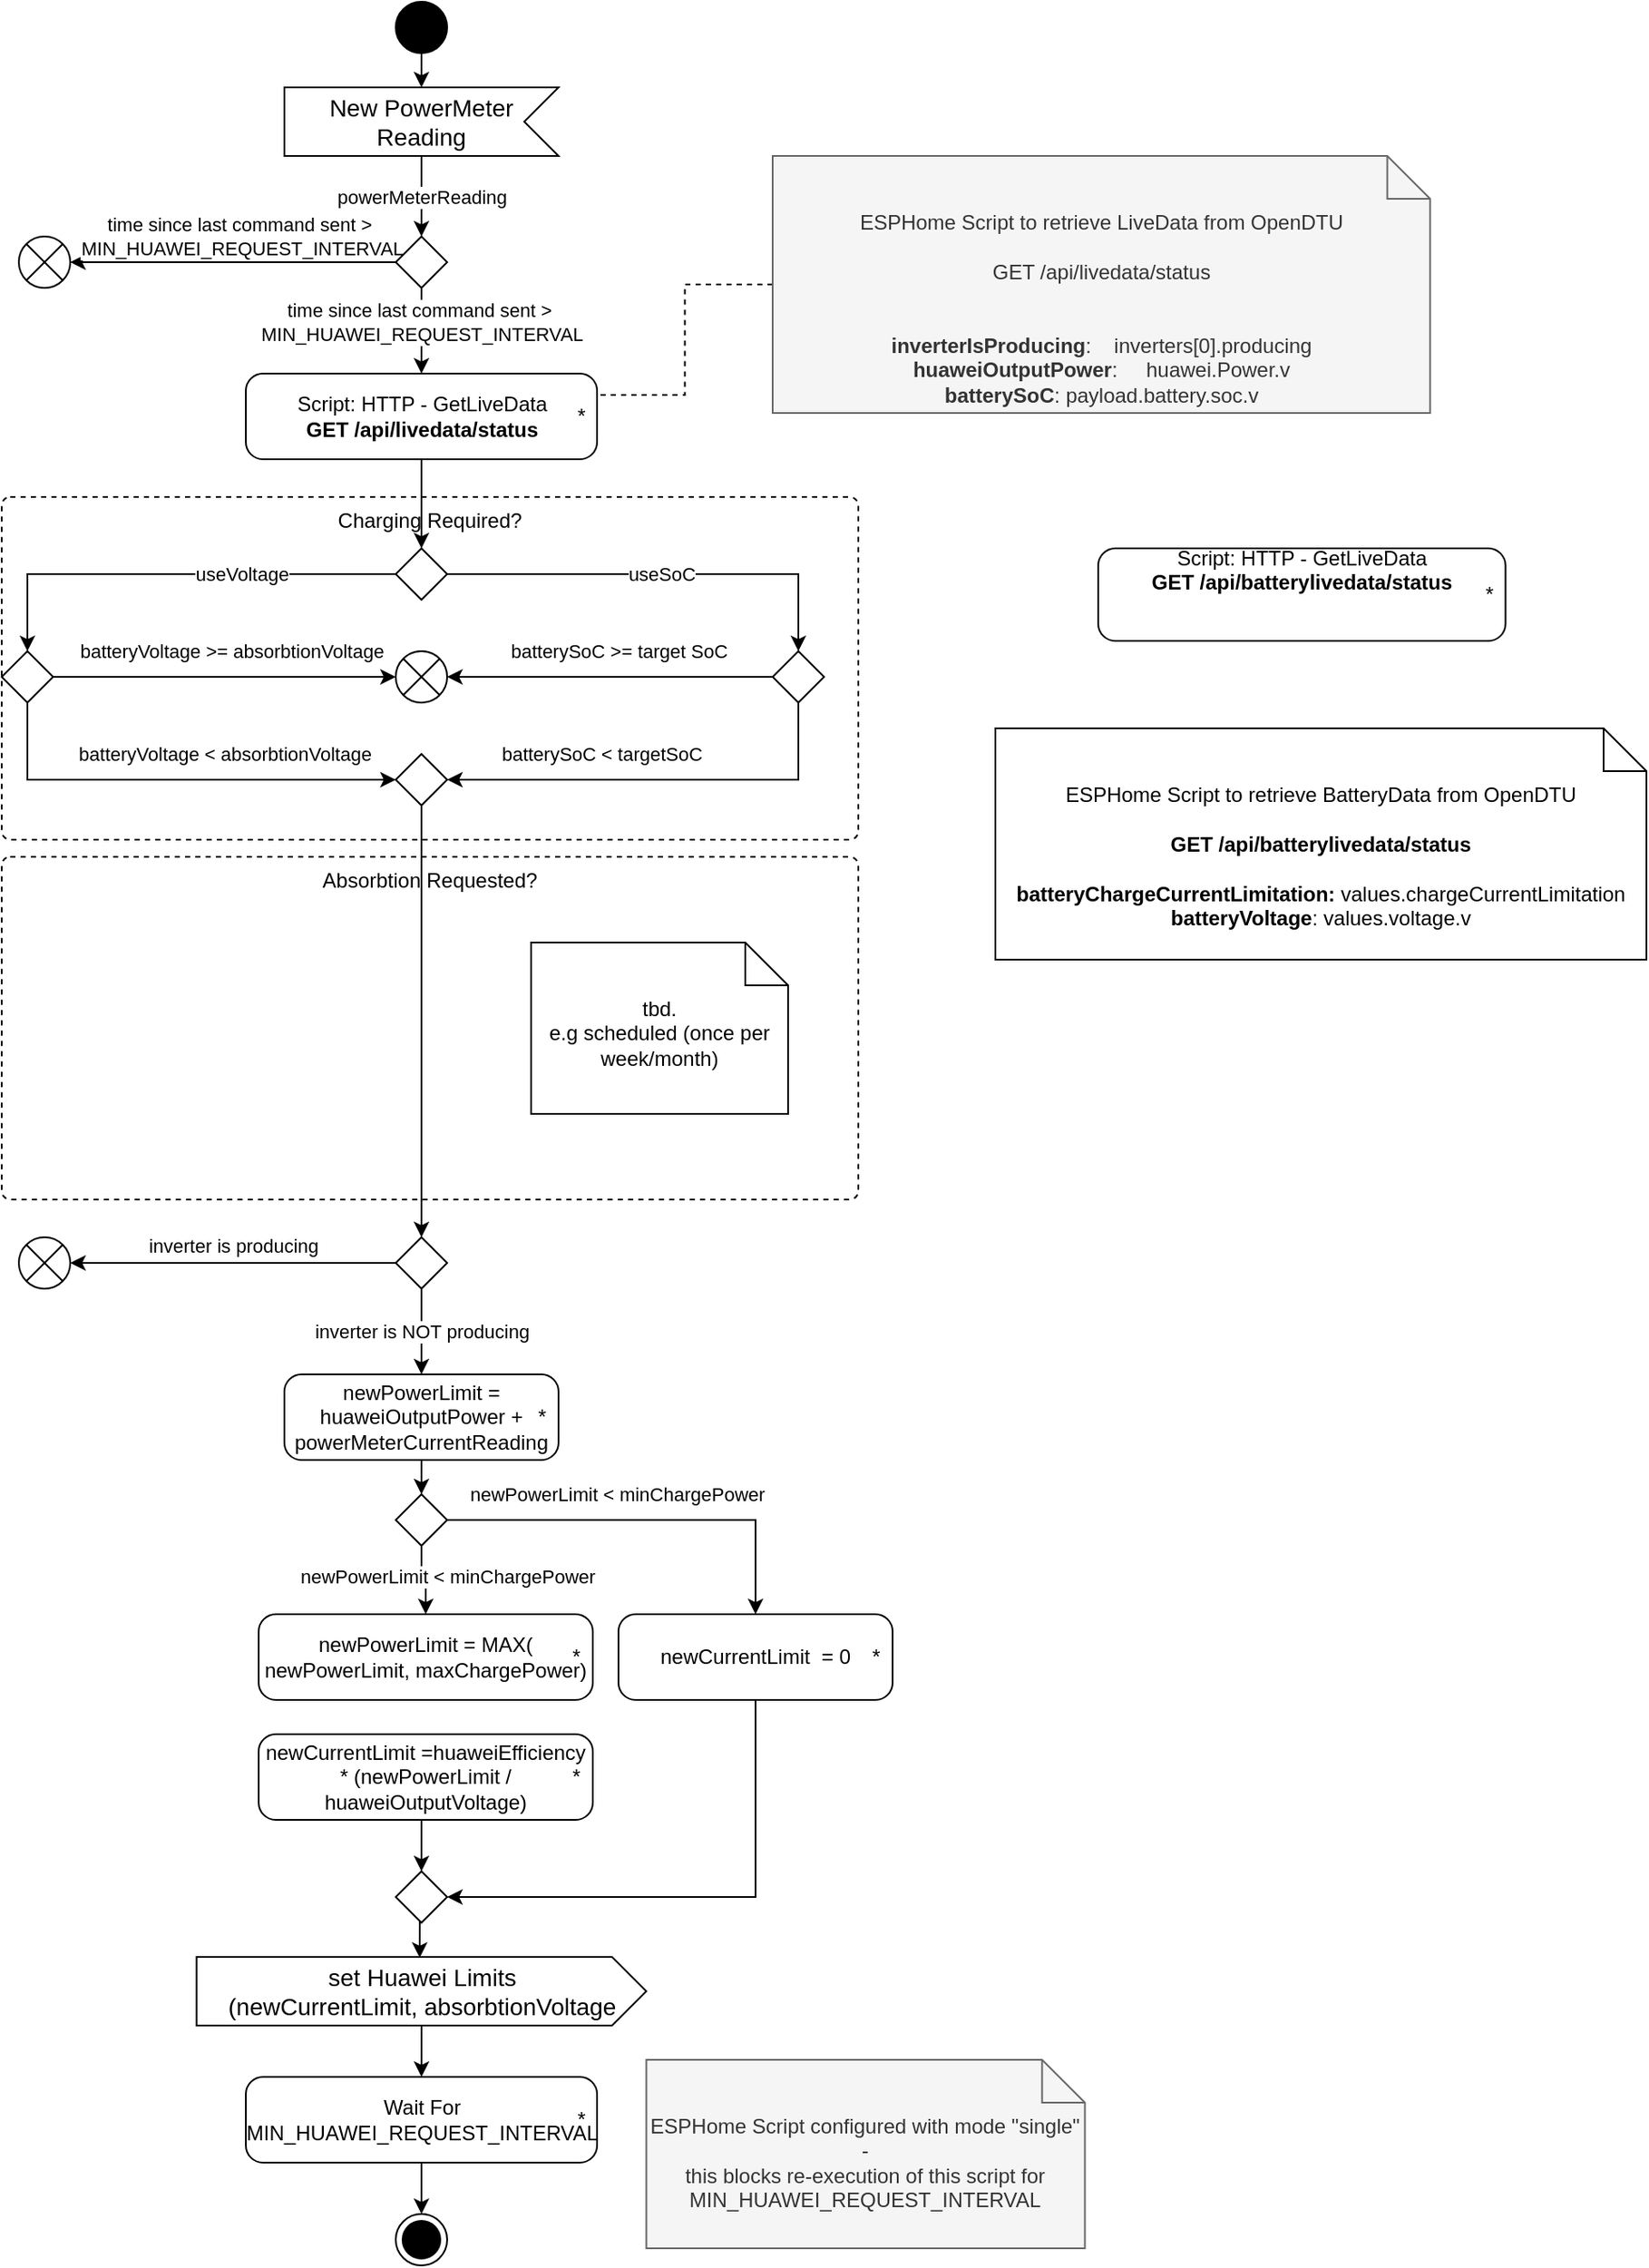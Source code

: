 <mxfile version="21.2.3" type="github">
  <diagram name="Seite-1" id="RnQn5qa8K4LxPab7MKX_">
    <mxGraphModel dx="1314" dy="717" grid="1" gridSize="10" guides="1" tooltips="1" connect="1" arrows="1" fold="1" page="1" pageScale="1" pageWidth="827" pageHeight="1169" math="0" shadow="0">
      <root>
        <mxCell id="0" />
        <mxCell id="1" parent="0" />
        <mxCell id="-vslxbHUs3JhE1hCQwjN-31" value="Absorbtion Requested?" style="html=1;align=center;verticalAlign=top;rounded=1;absoluteArcSize=1;arcSize=10;dashed=1;whiteSpace=wrap;" parent="1" vertex="1">
          <mxGeometry x="10" y="592" width="500" height="200" as="geometry" />
        </mxCell>
        <mxCell id="-vslxbHUs3JhE1hCQwjN-29" value="Charging Required?" style="html=1;align=center;verticalAlign=top;rounded=1;absoluteArcSize=1;arcSize=10;dashed=1;whiteSpace=wrap;" parent="1" vertex="1">
          <mxGeometry x="10" y="382" width="500" height="200" as="geometry" />
        </mxCell>
        <mxCell id="RYd9b7n3B8SkECeL92zZ-37" value="" style="edgeStyle=orthogonalEdgeStyle;rounded=0;orthogonalLoop=1;jettySize=auto;html=1;exitX=0.5;exitY=1;exitDx=0;exitDy=0;" edge="1" parent="1" source="RYd9b7n3B8SkECeL92zZ-31" target="RYd9b7n3B8SkECeL92zZ-34">
          <mxGeometry relative="1" as="geometry" />
        </mxCell>
        <mxCell id="RYd9b7n3B8SkECeL92zZ-39" style="edgeStyle=orthogonalEdgeStyle;rounded=0;orthogonalLoop=1;jettySize=auto;html=1;" edge="1" parent="1" source="-vslxbHUs3JhE1hCQwjN-1" target="RYd9b7n3B8SkECeL92zZ-31">
          <mxGeometry relative="1" as="geometry" />
        </mxCell>
        <mxCell id="-vslxbHUs3JhE1hCQwjN-1" value="&lt;div&gt;set Huawei Limits&lt;/div&gt;&lt;div&gt;(newCurrentLimit, absorbtionVoltage&lt;br&gt;&lt;/div&gt;" style="html=1;shape=mxgraph.infographic.ribbonSimple;notch1=0;notch2=20;align=center;verticalAlign=middle;fontSize=14;fontStyle=0;fillColor=#FFFFFF;whiteSpace=wrap;" parent="1" vertex="1">
          <mxGeometry x="123.75" y="1234" width="262.5" height="40" as="geometry" />
        </mxCell>
        <mxCell id="-vslxbHUs3JhE1hCQwjN-2" value="New PowerMeter Reading" style="html=1;shape=mxgraph.infographic.ribbonSimple;notch1=20;notch2=0;align=center;verticalAlign=middle;fontSize=14;fontStyle=0;flipH=1;fillColor=#FFFFFF;whiteSpace=wrap;" parent="1" vertex="1">
          <mxGeometry x="175" y="143" width="160" height="40" as="geometry" />
        </mxCell>
        <mxCell id="-vslxbHUs3JhE1hCQwjN-4" style="edgeStyle=orthogonalEdgeStyle;rounded=0;orthogonalLoop=1;jettySize=auto;html=1;exitX=0.5;exitY=1;exitDx=0;exitDy=0;entryX=0;entryY=0;entryDx=80;entryDy=0;entryPerimeter=0;" parent="1" source="-vslxbHUs3JhE1hCQwjN-3" target="-vslxbHUs3JhE1hCQwjN-2" edge="1">
          <mxGeometry relative="1" as="geometry" />
        </mxCell>
        <mxCell id="-vslxbHUs3JhE1hCQwjN-3" value="" style="ellipse;fillColor=strokeColor;html=1;" parent="1" vertex="1">
          <mxGeometry x="240" y="93" width="30" height="30" as="geometry" />
        </mxCell>
        <mxCell id="-vslxbHUs3JhE1hCQwjN-14" value="useSoC" style="edgeStyle=orthogonalEdgeStyle;rounded=0;orthogonalLoop=1;jettySize=auto;html=1;exitX=1;exitY=0.5;exitDx=0;exitDy=0;entryX=0.5;entryY=0;entryDx=0;entryDy=0;" parent="1" source="-vslxbHUs3JhE1hCQwjN-5" target="-vslxbHUs3JhE1hCQwjN-21" edge="1">
          <mxGeometry relative="1" as="geometry">
            <mxPoint x="330" y="452" as="targetPoint" />
          </mxGeometry>
        </mxCell>
        <mxCell id="-vslxbHUs3JhE1hCQwjN-5" value="" style="rhombus;" parent="1" vertex="1">
          <mxGeometry x="240" y="412" width="30" height="30" as="geometry" />
        </mxCell>
        <mxCell id="RYd9b7n3B8SkECeL92zZ-20" style="edgeStyle=orthogonalEdgeStyle;rounded=0;orthogonalLoop=1;jettySize=auto;html=1;exitX=0.5;exitY=1;exitDx=0;exitDy=0;entryX=0.5;entryY=0;entryDx=0;entryDy=0;" edge="1" parent="1" source="-vslxbHUs3JhE1hCQwjN-9" target="RYd9b7n3B8SkECeL92zZ-16">
          <mxGeometry relative="1" as="geometry" />
        </mxCell>
        <mxCell id="-vslxbHUs3JhE1hCQwjN-9" value="newPowerLimit = huaweiOutputPower + powerMeterCurrentReading" style="html=1;dashed=0;rounded=1;absoluteArcSize=1;arcSize=20;verticalAlign=middle;align=center;whiteSpace=wrap;" parent="1" vertex="1">
          <mxGeometry x="175" y="894" width="160" height="50" as="geometry" />
        </mxCell>
        <mxCell id="-vslxbHUs3JhE1hCQwjN-10" value="*" style="text;resizeWidth=0;resizeHeight=0;points=[];part=1;verticalAlign=middle;align=center;html=1;" parent="-vslxbHUs3JhE1hCQwjN-9" vertex="1">
          <mxGeometry x="1" y="0.5" width="20" height="20" relative="1" as="geometry">
            <mxPoint x="-20" y="-10" as="offset" />
          </mxGeometry>
        </mxCell>
        <mxCell id="-vslxbHUs3JhE1hCQwjN-15" value="batteryVoltage &amp;lt; absorbtionVoltage" style="edgeStyle=orthogonalEdgeStyle;rounded=0;orthogonalLoop=1;jettySize=auto;html=1;exitX=0.5;exitY=1;exitDx=0;exitDy=0;entryX=0;entryY=0.5;entryDx=0;entryDy=0;" parent="1" source="-vslxbHUs3JhE1hCQwjN-13" target="-vslxbHUs3JhE1hCQwjN-24" edge="1">
          <mxGeometry x="0.231" y="15" relative="1" as="geometry">
            <mxPoint x="255" y="622" as="targetPoint" />
            <mxPoint as="offset" />
          </mxGeometry>
        </mxCell>
        <mxCell id="-vslxbHUs3JhE1hCQwjN-19" style="edgeStyle=orthogonalEdgeStyle;rounded=0;orthogonalLoop=1;jettySize=auto;html=1;exitX=1;exitY=0.5;exitDx=0;exitDy=0;entryX=0;entryY=0.5;entryDx=0;entryDy=0;" parent="1" source="-vslxbHUs3JhE1hCQwjN-13" target="-vslxbHUs3JhE1hCQwjN-25" edge="1">
          <mxGeometry relative="1" as="geometry">
            <mxPoint x="10" y="592" as="targetPoint" />
          </mxGeometry>
        </mxCell>
        <mxCell id="-vslxbHUs3JhE1hCQwjN-20" value="batteryVoltage &amp;gt;= absorbtionVoltage" style="edgeLabel;html=1;align=center;verticalAlign=middle;resizable=0;points=[];" parent="-vslxbHUs3JhE1hCQwjN-19" vertex="1" connectable="0">
          <mxGeometry x="-0.316" y="-2" relative="1" as="geometry">
            <mxPoint x="35" y="-17" as="offset" />
          </mxGeometry>
        </mxCell>
        <mxCell id="-vslxbHUs3JhE1hCQwjN-13" value="" style="rhombus;" parent="1" vertex="1">
          <mxGeometry x="10" y="472" width="30" height="30" as="geometry" />
        </mxCell>
        <mxCell id="-vslxbHUs3JhE1hCQwjN-18" value="useVoltage" style="edgeStyle=orthogonalEdgeStyle;rounded=0;orthogonalLoop=1;jettySize=auto;html=1;exitX=0;exitY=0.5;exitDx=0;exitDy=0;entryX=0.5;entryY=0;entryDx=0;entryDy=0;" parent="1" source="-vslxbHUs3JhE1hCQwjN-5" target="-vslxbHUs3JhE1hCQwjN-13" edge="1">
          <mxGeometry x="-0.305" relative="1" as="geometry">
            <mxPoint x="40" y="472" as="targetPoint" />
            <mxPoint x="165" y="437" as="sourcePoint" />
            <mxPoint as="offset" />
          </mxGeometry>
        </mxCell>
        <mxCell id="-vslxbHUs3JhE1hCQwjN-21" value="" style="rhombus;" parent="1" vertex="1">
          <mxGeometry x="460" y="472" width="30" height="30" as="geometry" />
        </mxCell>
        <mxCell id="-vslxbHUs3JhE1hCQwjN-22" value="batterySoC &amp;lt; targetSoC" style="edgeStyle=orthogonalEdgeStyle;rounded=0;orthogonalLoop=1;jettySize=auto;html=1;exitX=0.5;exitY=1;exitDx=0;exitDy=0;entryX=1;entryY=0.5;entryDx=0;entryDy=0;" parent="1" source="-vslxbHUs3JhE1hCQwjN-21" target="-vslxbHUs3JhE1hCQwjN-24" edge="1">
          <mxGeometry x="0.28" y="-15" relative="1" as="geometry">
            <mxPoint x="254.66" y="787" as="targetPoint" />
            <mxPoint x="254.66" y="677" as="sourcePoint" />
            <mxPoint as="offset" />
          </mxGeometry>
        </mxCell>
        <mxCell id="RYd9b7n3B8SkECeL92zZ-8" style="edgeStyle=orthogonalEdgeStyle;rounded=0;orthogonalLoop=1;jettySize=auto;html=1;exitX=0.5;exitY=1;exitDx=0;exitDy=0;" edge="1" parent="1" source="-vslxbHUs3JhE1hCQwjN-24" target="RYd9b7n3B8SkECeL92zZ-2">
          <mxGeometry relative="1" as="geometry" />
        </mxCell>
        <mxCell id="-vslxbHUs3JhE1hCQwjN-24" value="" style="rhombus;" parent="1" vertex="1">
          <mxGeometry x="240" y="532" width="30" height="30" as="geometry" />
        </mxCell>
        <mxCell id="-vslxbHUs3JhE1hCQwjN-25" value="" style="shape=sumEllipse;perimeter=ellipsePerimeter;html=1;backgroundOutline=1;" parent="1" vertex="1">
          <mxGeometry x="240" y="472" width="30" height="30" as="geometry" />
        </mxCell>
        <mxCell id="-vslxbHUs3JhE1hCQwjN-26" style="edgeStyle=orthogonalEdgeStyle;rounded=0;orthogonalLoop=1;jettySize=auto;html=1;exitX=0;exitY=0.5;exitDx=0;exitDy=0;entryX=1;entryY=0.5;entryDx=0;entryDy=0;" parent="1" source="-vslxbHUs3JhE1hCQwjN-21" target="-vslxbHUs3JhE1hCQwjN-25" edge="1">
          <mxGeometry relative="1" as="geometry">
            <mxPoint x="330" y="612" as="targetPoint" />
            <mxPoint x="150" y="567" as="sourcePoint" />
          </mxGeometry>
        </mxCell>
        <mxCell id="-vslxbHUs3JhE1hCQwjN-27" value="batterySoC &amp;gt;= target SoC" style="edgeLabel;html=1;align=center;verticalAlign=middle;resizable=0;points=[];" parent="-vslxbHUs3JhE1hCQwjN-26" vertex="1" connectable="0">
          <mxGeometry x="-0.316" y="-2" relative="1" as="geometry">
            <mxPoint x="-25" y="-13" as="offset" />
          </mxGeometry>
        </mxCell>
        <mxCell id="RYd9b7n3B8SkECeL92zZ-5" value="inverter is producing" style="edgeStyle=orthogonalEdgeStyle;rounded=0;orthogonalLoop=1;jettySize=auto;html=1;exitX=0;exitY=0.5;exitDx=0;exitDy=0;entryX=1;entryY=0.5;entryDx=0;entryDy=0;" edge="1" parent="1" source="RYd9b7n3B8SkECeL92zZ-2" target="RYd9b7n3B8SkECeL92zZ-6">
          <mxGeometry y="-10" relative="1" as="geometry">
            <mxPoint x="190" y="854" as="targetPoint" />
            <mxPoint as="offset" />
          </mxGeometry>
        </mxCell>
        <mxCell id="RYd9b7n3B8SkECeL92zZ-2" value="" style="rhombus;" vertex="1" parent="1">
          <mxGeometry x="240" y="814" width="30" height="30" as="geometry" />
        </mxCell>
        <mxCell id="RYd9b7n3B8SkECeL92zZ-6" value="" style="shape=sumEllipse;perimeter=ellipsePerimeter;html=1;backgroundOutline=1;" vertex="1" parent="1">
          <mxGeometry x="20" y="814" width="30" height="30" as="geometry" />
        </mxCell>
        <mxCell id="RYd9b7n3B8SkECeL92zZ-7" value="&lt;div&gt;tbd.&lt;/div&gt;&lt;div&gt;e.g scheduled (once per week/month)&lt;br&gt;&lt;/div&gt;" style="shape=note2;boundedLbl=1;whiteSpace=wrap;html=1;size=25;verticalAlign=top;align=center;" vertex="1" parent="1">
          <mxGeometry x="319" y="642" width="150" height="100" as="geometry" />
        </mxCell>
        <mxCell id="RYd9b7n3B8SkECeL92zZ-9" value="inverter is NOT producing" style="edgeStyle=orthogonalEdgeStyle;rounded=0;orthogonalLoop=1;jettySize=auto;html=1;exitX=0.5;exitY=1;exitDx=0;exitDy=0;" edge="1" parent="1" source="RYd9b7n3B8SkECeL92zZ-2">
          <mxGeometry x="-0.009" relative="1" as="geometry">
            <mxPoint x="255" y="894" as="targetPoint" />
            <mxPoint x="250" y="839" as="sourcePoint" />
            <mxPoint as="offset" />
          </mxGeometry>
        </mxCell>
        <mxCell id="RYd9b7n3B8SkECeL92zZ-11" value="time since last command sent &amp;gt;&amp;nbsp; &lt;br&gt;MIN_HUAWEI_REQUEST_INTERVAL" style="edgeStyle=orthogonalEdgeStyle;rounded=0;orthogonalLoop=1;jettySize=auto;html=1;exitX=0.5;exitY=1;exitDx=0;exitDy=0;entryX=0.5;entryY=0;entryDx=0;entryDy=0;" edge="1" parent="1" source="RYd9b7n3B8SkECeL92zZ-10" target="RYd9b7n3B8SkECeL92zZ-40">
          <mxGeometry x="-0.2" relative="1" as="geometry">
            <mxPoint x="720" y="500" as="targetPoint" />
            <mxPoint x="780" y="460" as="sourcePoint" />
            <mxPoint as="offset" />
          </mxGeometry>
        </mxCell>
        <mxCell id="RYd9b7n3B8SkECeL92zZ-12" value="time since last command sent &amp;gt;&amp;nbsp; &lt;br&gt;MIN_HUAWEI_REQUEST_INTERVAL" style="edgeStyle=orthogonalEdgeStyle;rounded=0;orthogonalLoop=1;jettySize=auto;html=1;entryX=1;entryY=0.5;entryDx=0;entryDy=0;exitX=0;exitY=0.5;exitDx=0;exitDy=0;" edge="1" parent="1" source="RYd9b7n3B8SkECeL92zZ-10" target="RYd9b7n3B8SkECeL92zZ-14">
          <mxGeometry x="-0.05" y="-15" relative="1" as="geometry">
            <mxPoint x="90" y="240" as="targetPoint" />
            <mxPoint x="160" y="210" as="sourcePoint" />
            <mxPoint as="offset" />
          </mxGeometry>
        </mxCell>
        <mxCell id="RYd9b7n3B8SkECeL92zZ-13" value="powerMeterReading" style="edgeStyle=orthogonalEdgeStyle;rounded=0;orthogonalLoop=1;jettySize=auto;html=1;exitX=0;exitY=0;exitDx=80;exitDy=40;exitPerimeter=0;entryX=0.5;entryY=0;entryDx=0;entryDy=0;" edge="1" parent="1" source="-vslxbHUs3JhE1hCQwjN-2" target="RYd9b7n3B8SkECeL92zZ-10">
          <mxGeometry relative="1" as="geometry">
            <mxPoint x="255" y="200" as="sourcePoint" />
            <mxPoint x="255" y="334" as="targetPoint" />
          </mxGeometry>
        </mxCell>
        <mxCell id="RYd9b7n3B8SkECeL92zZ-10" value="" style="rhombus;" vertex="1" parent="1">
          <mxGeometry x="240" y="230" width="30" height="30" as="geometry" />
        </mxCell>
        <mxCell id="RYd9b7n3B8SkECeL92zZ-14" value="" style="shape=sumEllipse;perimeter=ellipsePerimeter;html=1;backgroundOutline=1;" vertex="1" parent="1">
          <mxGeometry x="20" y="230" width="30" height="30" as="geometry" />
        </mxCell>
        <mxCell id="RYd9b7n3B8SkECeL92zZ-16" value="" style="rhombus;" vertex="1" parent="1">
          <mxGeometry x="240" y="964" width="30" height="30" as="geometry" />
        </mxCell>
        <mxCell id="RYd9b7n3B8SkECeL92zZ-17" value="newPowerLimit &amp;lt; minChargePower" style="edgeStyle=orthogonalEdgeStyle;rounded=0;orthogonalLoop=1;jettySize=auto;html=1;exitX=1;exitY=0.5;exitDx=0;exitDy=0;entryX=0.5;entryY=0;entryDx=0;entryDy=0;" edge="1" parent="1" source="RYd9b7n3B8SkECeL92zZ-16" target="RYd9b7n3B8SkECeL92zZ-18">
          <mxGeometry x="-0.158" y="15" relative="1" as="geometry">
            <mxPoint x="530" y="1074" as="targetPoint" />
            <mxPoint x="760" y="1004" as="sourcePoint" />
            <mxPoint as="offset" />
          </mxGeometry>
        </mxCell>
        <mxCell id="RYd9b7n3B8SkECeL92zZ-29" style="edgeStyle=orthogonalEdgeStyle;rounded=0;orthogonalLoop=1;jettySize=auto;html=1;exitX=0.5;exitY=1;exitDx=0;exitDy=0;entryX=1;entryY=0.5;entryDx=0;entryDy=0;" edge="1" parent="1" source="RYd9b7n3B8SkECeL92zZ-18" target="RYd9b7n3B8SkECeL92zZ-27">
          <mxGeometry relative="1" as="geometry" />
        </mxCell>
        <mxCell id="RYd9b7n3B8SkECeL92zZ-18" value="newCurrentLimit&amp;nbsp; = 0" style="html=1;dashed=0;rounded=1;absoluteArcSize=1;arcSize=20;verticalAlign=middle;align=center;whiteSpace=wrap;" vertex="1" parent="1">
          <mxGeometry x="370" y="1034" width="160" height="50" as="geometry" />
        </mxCell>
        <mxCell id="RYd9b7n3B8SkECeL92zZ-19" value="*" style="text;resizeWidth=0;resizeHeight=0;points=[];part=1;verticalAlign=middle;align=center;html=1;" vertex="1" parent="RYd9b7n3B8SkECeL92zZ-18">
          <mxGeometry x="1" y="0.5" width="20" height="20" relative="1" as="geometry">
            <mxPoint x="-20" y="-10" as="offset" />
          </mxGeometry>
        </mxCell>
        <mxCell id="RYd9b7n3B8SkECeL92zZ-21" value="newPowerLimit = MAX( newPowerLimit, maxChargePower)" style="html=1;dashed=0;rounded=1;absoluteArcSize=1;arcSize=20;verticalAlign=middle;align=center;whiteSpace=wrap;" vertex="1" parent="1">
          <mxGeometry x="160" y="1034" width="195" height="50" as="geometry" />
        </mxCell>
        <mxCell id="RYd9b7n3B8SkECeL92zZ-22" value="*" style="text;resizeWidth=0;resizeHeight=0;points=[];part=1;verticalAlign=middle;align=center;html=1;" vertex="1" parent="RYd9b7n3B8SkECeL92zZ-21">
          <mxGeometry x="1" y="0.5" width="20" height="20" relative="1" as="geometry">
            <mxPoint x="-20" y="-10" as="offset" />
          </mxGeometry>
        </mxCell>
        <mxCell id="RYd9b7n3B8SkECeL92zZ-24" value="newPowerLimit &amp;lt; minChargePower" style="edgeStyle=orthogonalEdgeStyle;rounded=0;orthogonalLoop=1;jettySize=auto;html=1;exitX=0.5;exitY=1;exitDx=0;exitDy=0;" edge="1" parent="1" source="RYd9b7n3B8SkECeL92zZ-16" target="RYd9b7n3B8SkECeL92zZ-21">
          <mxGeometry x="-0.158" y="15" relative="1" as="geometry">
            <mxPoint x="530" y="1024" as="targetPoint" />
            <mxPoint x="280" y="989" as="sourcePoint" />
            <mxPoint as="offset" />
          </mxGeometry>
        </mxCell>
        <mxCell id="RYd9b7n3B8SkECeL92zZ-28" style="edgeStyle=orthogonalEdgeStyle;rounded=0;orthogonalLoop=1;jettySize=auto;html=1;exitX=0.5;exitY=1;exitDx=0;exitDy=0;entryX=0.5;entryY=0;entryDx=0;entryDy=0;" edge="1" parent="1" source="RYd9b7n3B8SkECeL92zZ-25" target="RYd9b7n3B8SkECeL92zZ-27">
          <mxGeometry relative="1" as="geometry" />
        </mxCell>
        <mxCell id="RYd9b7n3B8SkECeL92zZ-25" value="newCurrentLimit =huaweiEfficiency * (newPowerLimit / huaweiOutputVoltage)" style="html=1;dashed=0;rounded=1;absoluteArcSize=1;arcSize=20;verticalAlign=middle;align=center;whiteSpace=wrap;" vertex="1" parent="1">
          <mxGeometry x="160" y="1104" width="195" height="50" as="geometry" />
        </mxCell>
        <mxCell id="RYd9b7n3B8SkECeL92zZ-26" value="*" style="text;resizeWidth=0;resizeHeight=0;points=[];part=1;verticalAlign=middle;align=center;html=1;" vertex="1" parent="RYd9b7n3B8SkECeL92zZ-25">
          <mxGeometry x="1" y="0.5" width="20" height="20" relative="1" as="geometry">
            <mxPoint x="-20" y="-10" as="offset" />
          </mxGeometry>
        </mxCell>
        <mxCell id="RYd9b7n3B8SkECeL92zZ-30" style="edgeStyle=orthogonalEdgeStyle;rounded=0;orthogonalLoop=1;jettySize=auto;html=1;exitX=0.5;exitY=1;exitDx=0;exitDy=0;entryX=0.496;entryY=0.011;entryDx=0;entryDy=0;entryPerimeter=0;" edge="1" parent="1" source="RYd9b7n3B8SkECeL92zZ-27" target="-vslxbHUs3JhE1hCQwjN-1">
          <mxGeometry relative="1" as="geometry" />
        </mxCell>
        <mxCell id="RYd9b7n3B8SkECeL92zZ-27" value="" style="rhombus;" vertex="1" parent="1">
          <mxGeometry x="240" y="1184" width="30" height="30" as="geometry" />
        </mxCell>
        <mxCell id="RYd9b7n3B8SkECeL92zZ-31" value="Wait For MIN_HUAWEI_REQUEST_INTERVAL " style="html=1;dashed=0;rounded=1;absoluteArcSize=1;arcSize=20;verticalAlign=middle;align=center;whiteSpace=wrap;" vertex="1" parent="1">
          <mxGeometry x="152.5" y="1304" width="205" height="50" as="geometry" />
        </mxCell>
        <mxCell id="RYd9b7n3B8SkECeL92zZ-32" value="*" style="text;resizeWidth=0;resizeHeight=0;points=[];part=1;verticalAlign=middle;align=center;html=1;" vertex="1" parent="RYd9b7n3B8SkECeL92zZ-31">
          <mxGeometry x="1" y="0.5" width="20" height="20" relative="1" as="geometry">
            <mxPoint x="-20" y="-10" as="offset" />
          </mxGeometry>
        </mxCell>
        <mxCell id="RYd9b7n3B8SkECeL92zZ-34" value="" style="ellipse;html=1;shape=endState;fillColor=strokeColor;" vertex="1" parent="1">
          <mxGeometry x="240" y="1384" width="30" height="30" as="geometry" />
        </mxCell>
        <mxCell id="RYd9b7n3B8SkECeL92zZ-35" value="ESPHome Script configured with mode &quot;single&quot; - &lt;br&gt;this blocks re-execution of this script for MIN_HUAWEI_REQUEST_INTERVAL" style="shape=note2;boundedLbl=1;whiteSpace=wrap;html=1;size=25;verticalAlign=top;align=center;fillColor=#f5f5f5;fontColor=#333333;strokeColor=#666666;" vertex="1" parent="1">
          <mxGeometry x="386.25" y="1294" width="256" height="110" as="geometry" />
        </mxCell>
        <mxCell id="RYd9b7n3B8SkECeL92zZ-43" style="edgeStyle=orthogonalEdgeStyle;rounded=0;orthogonalLoop=1;jettySize=auto;html=1;exitX=0.5;exitY=1;exitDx=0;exitDy=0;entryX=0.5;entryY=0;entryDx=0;entryDy=0;" edge="1" parent="1" source="RYd9b7n3B8SkECeL92zZ-40" target="-vslxbHUs3JhE1hCQwjN-5">
          <mxGeometry relative="1" as="geometry" />
        </mxCell>
        <mxCell id="RYd9b7n3B8SkECeL92zZ-40" value="Script: HTTP - GetLiveData&lt;br&gt;&lt;b&gt;GET /api/livedata/status&lt;/b&gt;" style="html=1;dashed=0;rounded=1;absoluteArcSize=1;arcSize=20;verticalAlign=middle;align=center;whiteSpace=wrap;" vertex="1" parent="1">
          <mxGeometry x="152.5" y="310" width="205" height="50" as="geometry" />
        </mxCell>
        <mxCell id="RYd9b7n3B8SkECeL92zZ-41" value="*" style="text;resizeWidth=0;resizeHeight=0;points=[];part=1;verticalAlign=middle;align=center;html=1;" vertex="1" parent="RYd9b7n3B8SkECeL92zZ-40">
          <mxGeometry x="1" y="0.5" width="20" height="20" relative="1" as="geometry">
            <mxPoint x="-20" y="-10" as="offset" />
          </mxGeometry>
        </mxCell>
        <mxCell id="RYd9b7n3B8SkECeL92zZ-44" style="edgeStyle=orthogonalEdgeStyle;rounded=0;orthogonalLoop=1;jettySize=auto;html=1;dashed=1;endArrow=none;endFill=0;entryX=1;entryY=0.25;entryDx=0;entryDy=0;" edge="1" parent="1" source="RYd9b7n3B8SkECeL92zZ-42" target="RYd9b7n3B8SkECeL92zZ-40">
          <mxGeometry relative="1" as="geometry">
            <mxPoint x="430" y="320" as="targetPoint" />
          </mxGeometry>
        </mxCell>
        <mxCell id="RYd9b7n3B8SkECeL92zZ-42" value="&lt;div&gt;ESPHome Script to retrieve LiveData from OpenDTU &lt;/div&gt;&lt;br&gt;GET /api/livedata/status&lt;br&gt;&lt;div&gt;&lt;br&gt;&lt;/div&gt;&lt;div&gt;&lt;br&gt;&lt;/div&gt;&lt;b&gt;inverterIsProducing&lt;/b&gt;: &amp;nbsp;&amp;nbsp; inverters[0].producing &lt;br&gt;&lt;div&gt;&lt;b&gt;huaweiOutputPower&lt;/b&gt;:&amp;nbsp;&amp;nbsp;&amp;nbsp;&amp;nbsp; huawei.Power.v&lt;/div&gt;&lt;div&gt;&lt;b&gt;batterySoC&lt;/b&gt;: payload.battery.soc.v&lt;br&gt;&lt;/div&gt;" style="shape=note2;boundedLbl=1;whiteSpace=wrap;html=1;size=25;verticalAlign=top;align=center;fillColor=#f5f5f5;fontColor=#333333;strokeColor=#666666;" vertex="1" parent="1">
          <mxGeometry x="460" y="183" width="383.75" height="150" as="geometry" />
        </mxCell>
        <mxCell id="RYd9b7n3B8SkECeL92zZ-45" value="&lt;div&gt;Script: HTTP - GetLiveData&lt;/div&gt;&lt;div&gt;&lt;b&gt;&lt;span class=&quot;red-ui-debug-msg-payload&quot;&gt;GET /api/batterylivedata/status&lt;br&gt;&lt;/span&gt;&lt;/b&gt;&lt;/div&gt;&lt;br&gt;&lt;br&gt;" style="html=1;dashed=0;rounded=1;absoluteArcSize=1;arcSize=20;verticalAlign=middle;align=center;whiteSpace=wrap;" vertex="1" parent="1">
          <mxGeometry x="650" y="412" width="237.75" height="54" as="geometry" />
        </mxCell>
        <mxCell id="RYd9b7n3B8SkECeL92zZ-46" value="*" style="text;resizeWidth=0;resizeHeight=0;points=[];part=1;verticalAlign=middle;align=center;html=1;" vertex="1" parent="RYd9b7n3B8SkECeL92zZ-45">
          <mxGeometry x="1" y="0.5" width="20" height="20" relative="1" as="geometry">
            <mxPoint x="-20" y="-10" as="offset" />
          </mxGeometry>
        </mxCell>
        <mxCell id="RYd9b7n3B8SkECeL92zZ-47" value="&lt;div&gt;&lt;div&gt;ESPHome Script to retrieve BatteryData from OpenDTU&lt;/div&gt;&lt;div&gt;&lt;br&gt;&lt;/div&gt;&lt;b&gt;GET /api/batterylivedata/status&lt;br&gt;&lt;/b&gt;&lt;/div&gt;&lt;div&gt;&lt;b&gt;&lt;br&gt;&lt;/b&gt;&lt;/div&gt;&lt;div&gt;&lt;b&gt;batteryChargeCurrentLimitation:&lt;/b&gt; values.chargeCurrentLimitation&lt;/div&gt;&lt;div&gt;&lt;b&gt;batteryVoltage&lt;/b&gt;: values.voltage.v&lt;br&gt;&lt;/div&gt;&lt;div&gt;&lt;br&gt;&lt;/div&gt;&lt;div&gt;&lt;br&gt;&lt;/div&gt;" style="shape=note2;boundedLbl=1;whiteSpace=wrap;html=1;size=25;verticalAlign=top;align=center;" vertex="1" parent="1">
          <mxGeometry x="590" y="517" width="380" height="135" as="geometry" />
        </mxCell>
      </root>
    </mxGraphModel>
  </diagram>
</mxfile>
